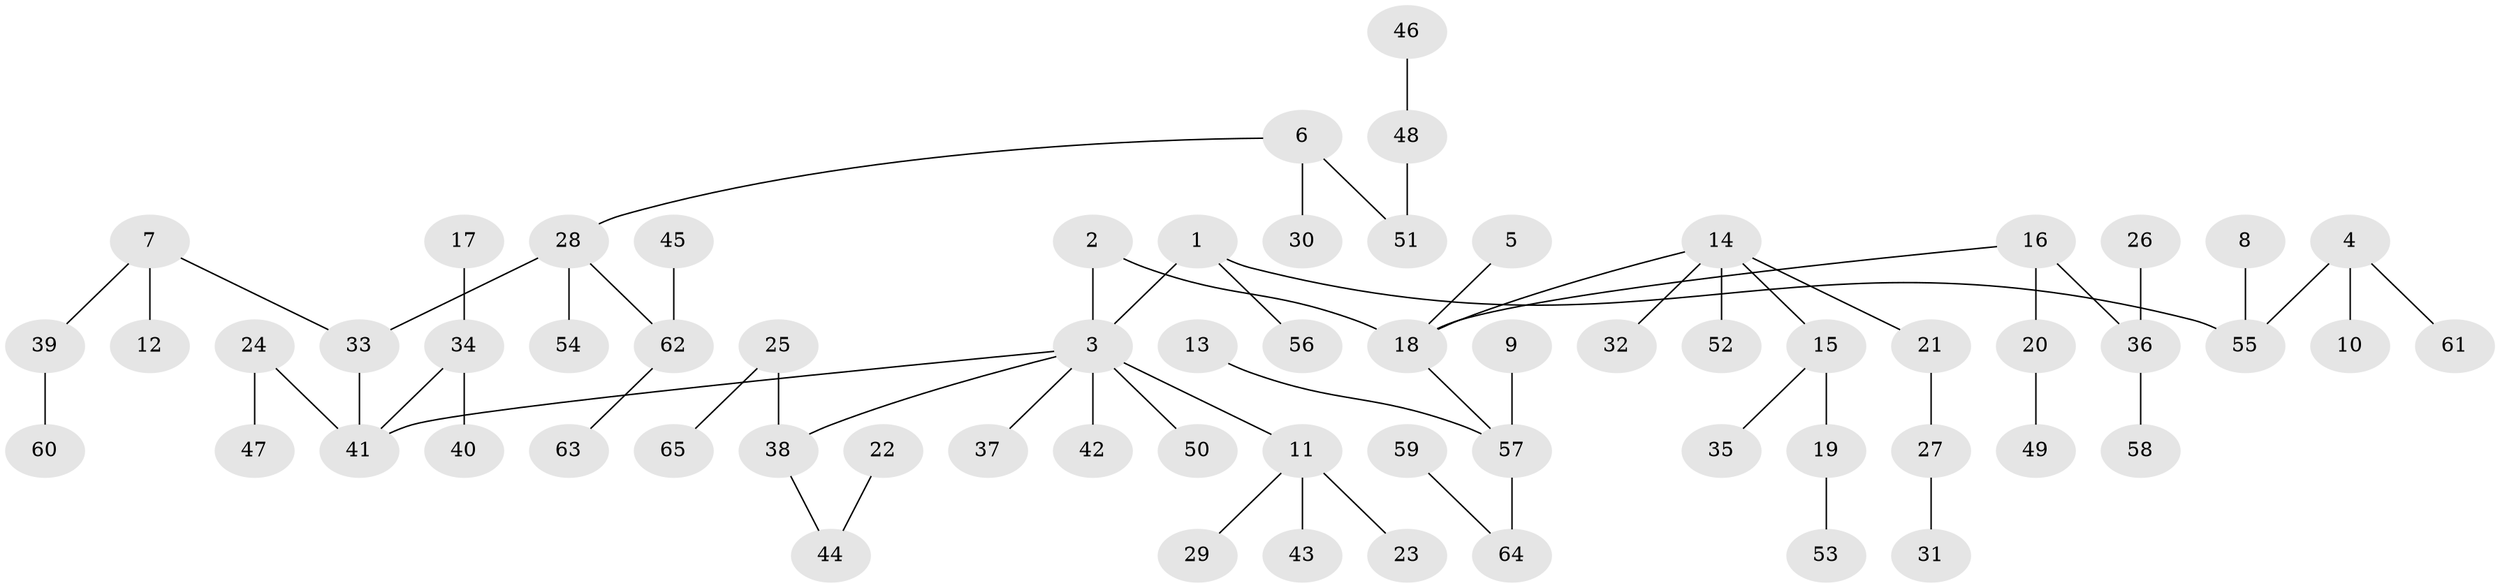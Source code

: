// original degree distribution, {8: 0.007751937984496124, 3: 0.11627906976744186, 2: 0.26356589147286824, 6: 0.007751937984496124, 7: 0.007751937984496124, 4: 0.08527131782945736, 5: 0.023255813953488372, 1: 0.4883720930232558}
// Generated by graph-tools (version 1.1) at 2025/02/03/09/25 03:02:26]
// undirected, 65 vertices, 64 edges
graph export_dot {
graph [start="1"]
  node [color=gray90,style=filled];
  1;
  2;
  3;
  4;
  5;
  6;
  7;
  8;
  9;
  10;
  11;
  12;
  13;
  14;
  15;
  16;
  17;
  18;
  19;
  20;
  21;
  22;
  23;
  24;
  25;
  26;
  27;
  28;
  29;
  30;
  31;
  32;
  33;
  34;
  35;
  36;
  37;
  38;
  39;
  40;
  41;
  42;
  43;
  44;
  45;
  46;
  47;
  48;
  49;
  50;
  51;
  52;
  53;
  54;
  55;
  56;
  57;
  58;
  59;
  60;
  61;
  62;
  63;
  64;
  65;
  1 -- 3 [weight=1.0];
  1 -- 55 [weight=1.0];
  1 -- 56 [weight=1.0];
  2 -- 3 [weight=1.0];
  2 -- 18 [weight=1.0];
  3 -- 11 [weight=1.0];
  3 -- 37 [weight=1.0];
  3 -- 38 [weight=1.0];
  3 -- 41 [weight=1.0];
  3 -- 42 [weight=1.0];
  3 -- 50 [weight=1.0];
  4 -- 10 [weight=1.0];
  4 -- 55 [weight=1.0];
  4 -- 61 [weight=1.0];
  5 -- 18 [weight=1.0];
  6 -- 28 [weight=1.0];
  6 -- 30 [weight=1.0];
  6 -- 51 [weight=1.0];
  7 -- 12 [weight=1.0];
  7 -- 33 [weight=1.0];
  7 -- 39 [weight=1.0];
  8 -- 55 [weight=1.0];
  9 -- 57 [weight=1.0];
  11 -- 23 [weight=1.0];
  11 -- 29 [weight=1.0];
  11 -- 43 [weight=1.0];
  13 -- 57 [weight=1.0];
  14 -- 15 [weight=1.0];
  14 -- 18 [weight=1.0];
  14 -- 21 [weight=1.0];
  14 -- 32 [weight=1.0];
  14 -- 52 [weight=1.0];
  15 -- 19 [weight=1.0];
  15 -- 35 [weight=1.0];
  16 -- 18 [weight=1.0];
  16 -- 20 [weight=1.0];
  16 -- 36 [weight=1.0];
  17 -- 34 [weight=1.0];
  18 -- 57 [weight=1.0];
  19 -- 53 [weight=1.0];
  20 -- 49 [weight=1.0];
  21 -- 27 [weight=1.0];
  22 -- 44 [weight=1.0];
  24 -- 41 [weight=1.0];
  24 -- 47 [weight=1.0];
  25 -- 38 [weight=1.0];
  25 -- 65 [weight=1.0];
  26 -- 36 [weight=1.0];
  27 -- 31 [weight=1.0];
  28 -- 33 [weight=1.0];
  28 -- 54 [weight=1.0];
  28 -- 62 [weight=1.0];
  33 -- 41 [weight=1.0];
  34 -- 40 [weight=1.0];
  34 -- 41 [weight=1.0];
  36 -- 58 [weight=1.0];
  38 -- 44 [weight=1.0];
  39 -- 60 [weight=1.0];
  45 -- 62 [weight=1.0];
  46 -- 48 [weight=1.0];
  48 -- 51 [weight=1.0];
  57 -- 64 [weight=1.0];
  59 -- 64 [weight=1.0];
  62 -- 63 [weight=1.0];
}
